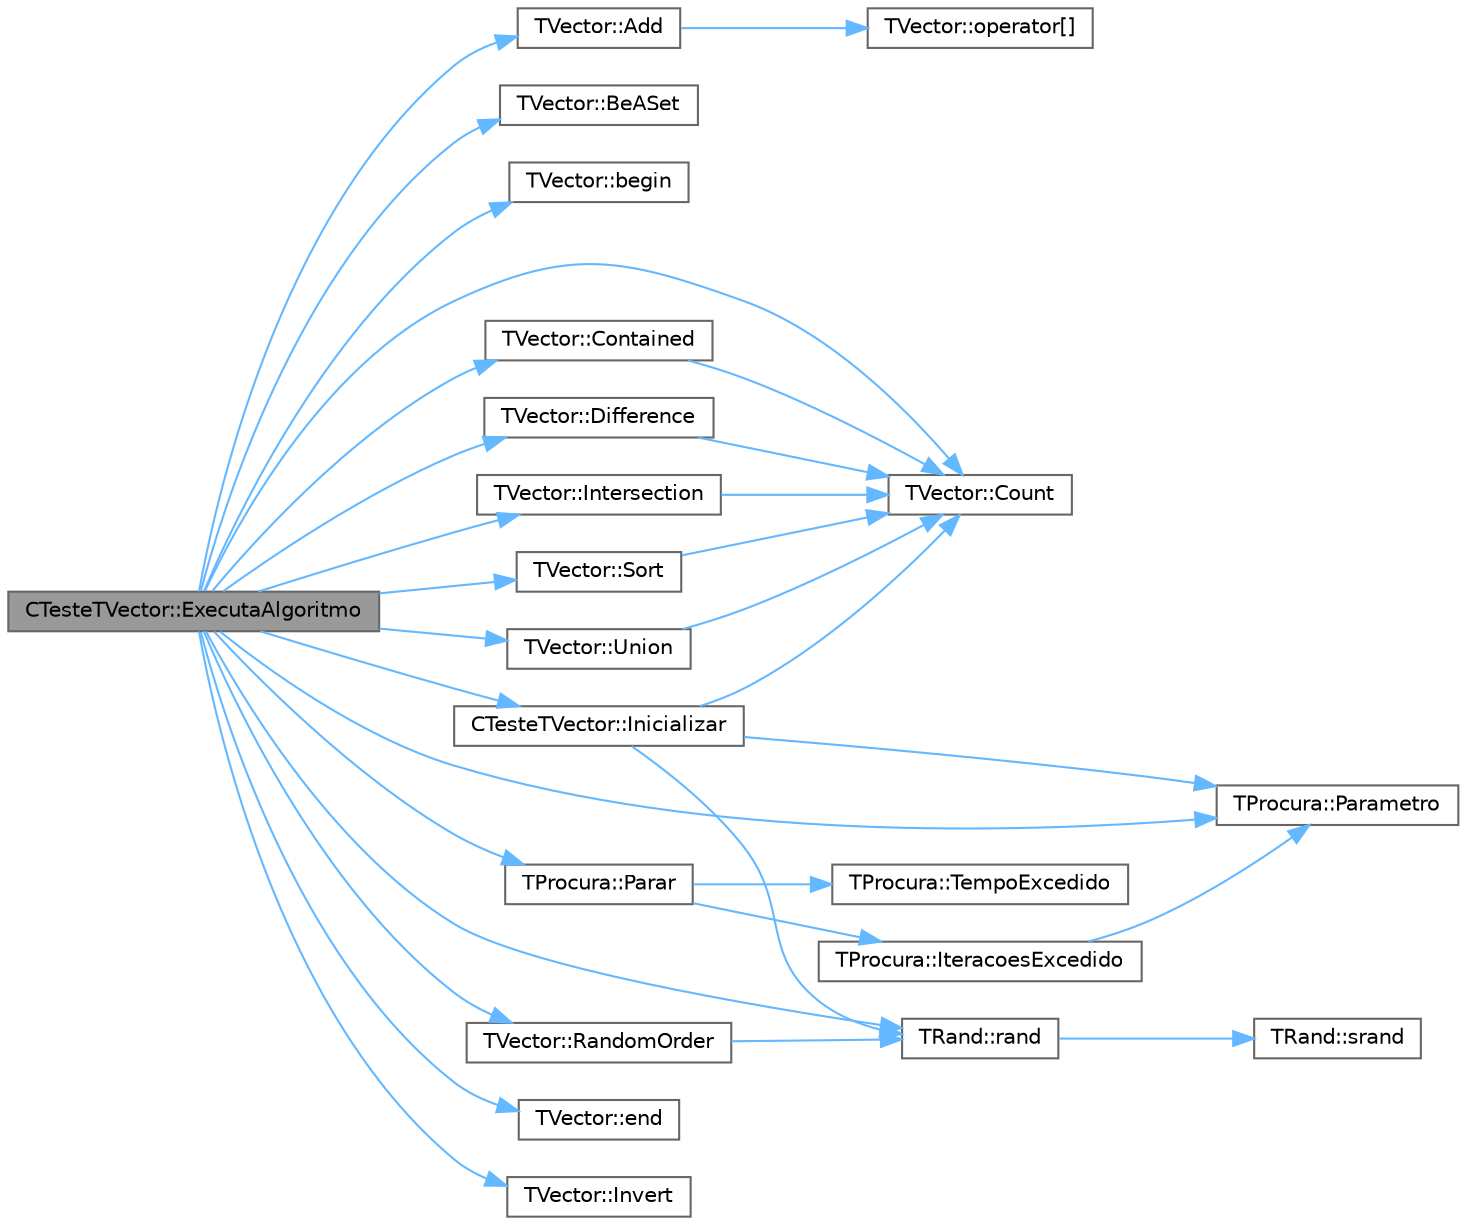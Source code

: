 digraph "CTesteTVector::ExecutaAlgoritmo"
{
 // LATEX_PDF_SIZE
  bgcolor="transparent";
  edge [fontname=Helvetica,fontsize=10,labelfontname=Helvetica,labelfontsize=10];
  node [fontname=Helvetica,fontsize=10,shape=box,height=0.2,width=0.4];
  rankdir="LR";
  Node1 [id="Node000001",label="CTesteTVector::ExecutaAlgoritmo",height=0.2,width=0.4,color="gray40", fillcolor="grey60", style="filled", fontcolor="black",tooltip="Executa o algoritmo de teste (a definir pelo utilizador)."];
  Node1 -> Node2 [id="edge31_Node000001_Node000002",color="steelblue1",style="solid",tooltip=" "];
  Node2 [id="Node000002",label="TVector::Add",height=0.2,width=0.4,color="grey40", fillcolor="white", style="filled",URL="$classTVector.html#aa28afdd47b27c5e004fc75b86d6f66a6",tooltip=" "];
  Node2 -> Node3 [id="edge32_Node000002_Node000003",color="steelblue1",style="solid",tooltip=" "];
  Node3 [id="Node000003",label="TVector::operator[]",height=0.2,width=0.4,color="grey40", fillcolor="white", style="filled",URL="$classTVector.html#a372a42fd7c4a94fee43db36d6a339b33",tooltip="Acesso por índice com auto-expansão."];
  Node1 -> Node4 [id="edge33_Node000001_Node000004",color="steelblue1",style="solid",tooltip=" "];
  Node4 [id="Node000004",label="TVector::BeASet",height=0.2,width=0.4,color="grey40", fillcolor="white", style="filled",URL="$classTVector.html#a084d0ab4f7ea5451716f734e649950f6",tooltip="Converte o vetor num conjunto: remove duplicados e ordena."];
  Node1 -> Node5 [id="edge34_Node000001_Node000005",color="steelblue1",style="solid",tooltip=" "];
  Node5 [id="Node000005",label="TVector::begin",height=0.2,width=0.4,color="grey40", fillcolor="white", style="filled",URL="$classTVector.html#ac03b333ddccac1382d0e36558713edc1",tooltip=" "];
  Node1 -> Node6 [id="edge35_Node000001_Node000006",color="steelblue1",style="solid",tooltip=" "];
  Node6 [id="Node000006",label="TVector::Contained",height=0.2,width=0.4,color="grey40", fillcolor="white", style="filled",URL="$classTVector.html#a9a593e793d4d3a6b122b593906a18543",tooltip="Verifica se este conjunto está contido no outro."];
  Node6 -> Node7 [id="edge36_Node000006_Node000007",color="steelblue1",style="solid",tooltip=" "];
  Node7 [id="Node000007",label="TVector::Count",height=0.2,width=0.4,color="grey40", fillcolor="white", style="filled",URL="$classTVector.html#ac3c744d84543ca6e32859eb7dfccfeef",tooltip=" "];
  Node1 -> Node7 [id="edge37_Node000001_Node000007",color="steelblue1",style="solid",tooltip=" "];
  Node1 -> Node8 [id="edge38_Node000001_Node000008",color="steelblue1",style="solid",tooltip=" "];
  Node8 [id="Node000008",label="TVector::Difference",height=0.2,width=0.4,color="grey40", fillcolor="white", style="filled",URL="$classTVector.html#a5744462d2c7efd035cf0ec50326f43be",tooltip="Diferença deste conjunto em relação a outro."];
  Node8 -> Node7 [id="edge39_Node000008_Node000007",color="steelblue1",style="solid",tooltip=" "];
  Node1 -> Node9 [id="edge40_Node000001_Node000009",color="steelblue1",style="solid",tooltip=" "];
  Node9 [id="Node000009",label="TVector::end",height=0.2,width=0.4,color="grey40", fillcolor="white", style="filled",URL="$classTVector.html#a0321e02f28a957bf9ab65102a420e6fc",tooltip=" "];
  Node1 -> Node10 [id="edge41_Node000001_Node000010",color="steelblue1",style="solid",tooltip=" "];
  Node10 [id="Node000010",label="CTesteTVector::Inicializar",height=0.2,width=0.4,color="grey40", fillcolor="white", style="filled",URL="$classCTesteTVector.html#ac0189d925fb44fbc3b2d0aad7660f528",tooltip="Inicializa dados e estado para teste."];
  Node10 -> Node7 [id="edge42_Node000010_Node000007",color="steelblue1",style="solid",tooltip=" "];
  Node10 -> Node11 [id="edge43_Node000010_Node000011",color="steelblue1",style="solid",tooltip=" "];
  Node11 [id="Node000011",label="TProcura::Parametro",height=0.2,width=0.4,color="grey40", fillcolor="white", style="filled",URL="$classTProcura.html#aea8aa78e35d28d0beb438e24fc7ee086",tooltip=" "];
  Node10 -> Node12 [id="edge44_Node000010_Node000012",color="steelblue1",style="solid",tooltip=" "];
  Node12 [id="Node000012",label="TRand::rand",height=0.2,width=0.4,color="grey40", fillcolor="white", style="filled",URL="$namespaceTRand.html#a8f8ec155d796c5586198ac75eb966d4f",tooltip="Retorna o próximo valor pseudo-aleatório."];
  Node12 -> Node13 [id="edge45_Node000012_Node000013",color="steelblue1",style="solid",tooltip=" "];
  Node13 [id="Node000013",label="TRand::srand",height=0.2,width=0.4,color="grey40", fillcolor="white", style="filled",URL="$namespaceTRand.html#ad0b319d6f58ab6820b001b4e3d3ae245",tooltip="Inicializa a semente da geração pseudo-aleatória."];
  Node1 -> Node14 [id="edge46_Node000001_Node000014",color="steelblue1",style="solid",tooltip=" "];
  Node14 [id="Node000014",label="TVector::Intersection",height=0.2,width=0.4,color="grey40", fillcolor="white", style="filled",URL="$classTVector.html#a8e04072080158c780aef25ca1b4a3fbd",tooltip="Interseção deste conjunto com outro."];
  Node14 -> Node7 [id="edge47_Node000014_Node000007",color="steelblue1",style="solid",tooltip=" "];
  Node1 -> Node15 [id="edge48_Node000001_Node000015",color="steelblue1",style="solid",tooltip=" "];
  Node15 [id="Node000015",label="TVector::Invert",height=0.2,width=0.4,color="grey40", fillcolor="white", style="filled",URL="$classTVector.html#ab45b219aaec44aad6e6c37a806d80025",tooltip="Inverte a ordem dos elementos no vetor."];
  Node1 -> Node11 [id="edge49_Node000001_Node000011",color="steelblue1",style="solid",tooltip=" "];
  Node1 -> Node16 [id="edge50_Node000001_Node000016",color="steelblue1",style="solid",tooltip=" "];
  Node16 [id="Node000016",label="TProcura::Parar",height=0.2,width=0.4,color="grey40", fillcolor="white", style="filled",URL="$classTProcura.html#a7952e187e1b0ae0ca52edab157223179",tooltip="Verifica se a procura deve ser interrompida."];
  Node16 -> Node17 [id="edge51_Node000016_Node000017",color="steelblue1",style="solid",tooltip=" "];
  Node17 [id="Node000017",label="TProcura::IteracoesExcedido",height=0.2,width=0.4,color="grey40", fillcolor="white", style="filled",URL="$classTProcura.html#a73463e33b889e6053ee32220e0514a2c",tooltip=" "];
  Node17 -> Node11 [id="edge52_Node000017_Node000011",color="steelblue1",style="solid",tooltip=" "];
  Node16 -> Node18 [id="edge53_Node000016_Node000018",color="steelblue1",style="solid",tooltip=" "];
  Node18 [id="Node000018",label="TProcura::TempoExcedido",height=0.2,width=0.4,color="grey40", fillcolor="white", style="filled",URL="$classTProcura.html#afa3015ac104b603930d3f60a34c09fff",tooltip=" "];
  Node1 -> Node12 [id="edge54_Node000001_Node000012",color="steelblue1",style="solid",tooltip=" "];
  Node1 -> Node19 [id="edge55_Node000001_Node000019",color="steelblue1",style="solid",tooltip=" "];
  Node19 [id="Node000019",label="TVector::RandomOrder",height=0.2,width=0.4,color="grey40", fillcolor="white", style="filled",URL="$classTVector.html#a528c30196e28424fcac4386b873a6e11",tooltip="Coloca os elementos em ordem aleatória (Fisher–Yates shuffle)."];
  Node19 -> Node12 [id="edge56_Node000019_Node000012",color="steelblue1",style="solid",tooltip=" "];
  Node1 -> Node20 [id="edge57_Node000001_Node000020",color="steelblue1",style="solid",tooltip=" "];
  Node20 [id="Node000020",label="TVector::Sort",height=0.2,width=0.4,color="grey40", fillcolor="white", style="filled",URL="$classTVector.html#a6006a477a6794ac80c97cc35c8925699",tooltip="Ordena todo o vetor, opcionalmente devolvendo índices ordenados."];
  Node20 -> Node7 [id="edge58_Node000020_Node000007",color="steelblue1",style="solid",tooltip=" "];
  Node1 -> Node21 [id="edge59_Node000001_Node000021",color="steelblue1",style="solid",tooltip=" "];
  Node21 [id="Node000021",label="TVector::Union",height=0.2,width=0.4,color="grey40", fillcolor="white", style="filled",URL="$classTVector.html#ae823bb295cf4d1da6783b9ef133e2209",tooltip="Realiza a união deste conjunto com outro."];
  Node21 -> Node7 [id="edge60_Node000021_Node000007",color="steelblue1",style="solid",tooltip=" "];
}
